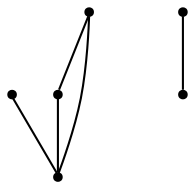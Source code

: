 graph {
  node [shape=point,comment="{\"directed\":false,\"doi\":\"10.1007/978-3-662-45803-7_34\",\"figure\":\"7 (2)\"}"]

  v0 [pos="1429.5598670067573,824.4227841157767"]
  v1 [pos="1215.442945219201,621.6333304012901"]
  v2 [pos="1255.0464382201703,820.5666489522374"]
  v3 [pos="1221.743263779314,775.9639764862332"]
  v4 [pos="1290.242685839626,767.5222083357386"]
  v5 [pos="1093.379999291174,825.9069699560225"]

  v0 -- v1 [id="-1",pos="1429.5598670067573,824.4227841157767 1215.442945219201,621.6333304012901 1215.442945219201,621.6333304012901 1215.442945219201,621.6333304012901"]
  v5 -- v0 [id="-2",pos="1093.379999291174,825.9069699560225 1429.5598670067573,824.4227841157767 1429.5598670067573,824.4227841157767 1429.5598670067573,824.4227841157767"]
  v5 -- v1 [id="-3",pos="1093.379999291174,825.9069699560225 1215.442945219201,621.6333304012901 1215.442945219201,621.6333304012901 1215.442945219201,621.6333304012901"]
  v2 -- v1 [id="-5",pos="1255.0464382201703,820.5666489522374 1215.442945219201,621.6333304012901 1215.442945219201,621.6333304012901 1215.442945219201,621.6333304012901"]
  v3 -- v4 [id="-6",pos="1221.743263779314,775.9639764862332 1290.242685839626,767.5222083357386 1290.242685839626,767.5222083357386 1290.242685839626,767.5222083357386"]
}
